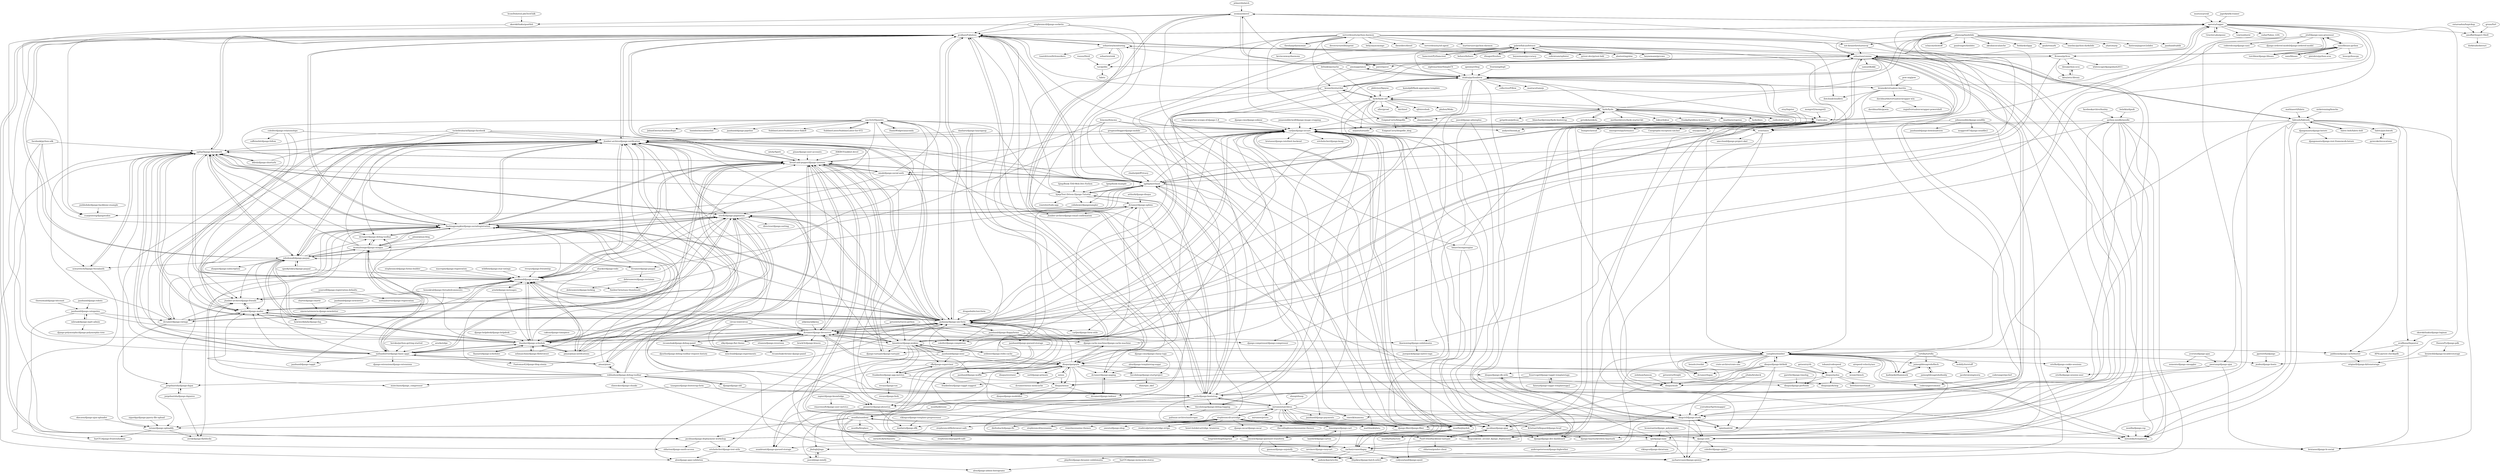 digraph G {
"jelmer/dulwich" -> "seomoz/shovel" ["e"=1]
"hjwp/Book-TDD-Web-Dev-Python" -> "hjwp/Test-Driven-Django-Tutorial" ["e"=1]
"hyde/hyde" -> "hyde/hyde-old"
"hyde/hyde" -> "getnikola/nikola" ["e"=1]
"hyde/hyde" -> "merlinrebrovic/hyde-starter-kit"
"hyde/hyde" -> "hyde/docs"
"hyde/hyde" -> "eudicots/Cactus" ["e"=1]
"hyde/hyde" -> "getpelican/pelican" ["e"=1]
"hyde/hyde" -> "blanchardjeremy/hyde-bootstrap"
"hyde/hyde" -> "EnigmaCurry/blogofile"
"hyde/hyde" -> "utahta/pythonbrew"
"hyde/hyde" -> "lektor/lektor" ["e"=1]
"hyde/hyde" -> "frankpf/gridless-boilerplate" ["e"=1]
"hyde/hyde" -> "uhnomoli/mynt"
"hyde/hyde" -> "Cue/scales"
"hyde/hyde" -> "apresta/tagger"
"hyde/hyde" -> "imathis/octopress" ["e"=1]
"johnsensible/django-sendfile" -> "jazzband/django-downloadview" ["e"=1]
"johnsensible/django-sendfile" -> "carljm/django-secure"
"johnsensible/django-sendfile" -> "moggers87/django-sendfile2"
"johnsensible/django-sendfile" -> "django-haystack/celery-haystack"
"frostming/legit" -> "utahta/pythonbrew" ["e"=1]
"omab/django-social-auth" -> "bread-and-pepper/django-userena" ["e"=1]
"omab/django-social-auth" -> "agiliq/Django-Socialauth" ["e"=1]
"omab/django-social-auth" -> "flashingpumpkin/django-socialregistration" ["e"=1]
"omab/django-social-auth" -> "gcollazo/Fabulous" ["e"=1]
"omab/django-social-auth" -> "agiliq/merchant" ["e"=1]
"pinax/pinax" -> "bread-and-pepper/django-userena" ["e"=1]
"pinax/pinax" -> "nathanborror/django-basic-apps" ["e"=1]
"pinax/pinax" -> "agiliq/Django-Socialauth" ["e"=1]
"pinax/pinax" -> "flashingpumpkin/django-socialregistration" ["e"=1]
"pinax/pinax" -> "jtauber-archive/django-notification" ["e"=1]
"pinax/pinax" -> "robhudson/django-debug-toolbar" ["e"=1]
"muricoca/crab" -> "apresta/tagger" ["e"=1]
"mongrel2/mongrel2" -> "Cue/scales" ["e"=1]
"pew-org/pew" -> "brainsik/virtualenv-burrito" ["e"=1]
"GravityLabs/goose" -> "apresta/tagger" ["e"=1]
"sigurdga/django-jquery-file-upload" -> "tstone/django-uploadify" ["e"=1]
"feincms/feincms" -> "pydanny/django-uni-form" ["e"=1]
"feincms/feincms" -> "montylounge/django-mingus" ["e"=1]
"feincms/feincms" -> "matthiask/plata" ["e"=1]
"feincms/feincms" -> "ericflo/django-pagination" ["e"=1]
"feincms/feincms" -> "carljm/django-secure" ["e"=1]
"mozilla/playdoh" -> "mozilla/funfactory"
"mozilla/playdoh" -> "carljm/django-secure"
"mozilla/playdoh" -> "mozilla/zamboni"
"mozilla/playdoh" -> "simonw/django-queryset-transform"
"mozilla/playdoh" -> "tkopczuk/one_second_django_deployment"
"mozilla/playdoh" -> "zacharyvoase/dagny"
"mozilla/playdoh" -> "jacobian/django-deployment-workshop"
"mozilla/playdoh" -> "andymckay/arecibo"
"davidmarble/virtualenvwrapper-win" -> "davidmarble/pywin"
"davidmarble/virtualenvwrapper-win" -> "regisf/virtualenvwrapper-powershell"
"SublimeLinter/SublimeLinter-for-ST2" -> "squ1b3r/Djaneiro" ["e"=1]
"hamcrest/PyHamcrest" -> "gabrielfalcao/lettuce" ["e"=1]
"bumptech/stud" -> "Cue/scales" ["e"=1]
"airspeed-velocity/asv" -> "wesm/vbench" ["e"=1]
"macropin/django-registration" -> "jazzband/django-avatar" ["e"=1]
"jazzband/django-waffle" -> "disqus/gargoyle" ["e"=1]
"sehmaschine/django-filebrowser" -> "jtauber-archive/django-notification" ["e"=1]
"sehmaschine/django-filebrowser" -> "thauber/django-schedule" ["e"=1]
"python-needle/needle" -> "zacharyvoase/dagny"
"python-needle/needle" -> "jacobian/django-pjax"
"python-needle/needle" -> "dmgctrl/django-ztask"
"python-needle/needle" -> "ojii/django-nani"
"python-needle/needle" -> "carljm/django-secure"
"python-needle/needle" -> "zacharyvoase/django-qmixin"
"python-needle/needle" -> "mitsuhiko/templatetk"
"python-needle/needle" -> "pydanny/django-uni-form"
"pydanny/django-uni-form" -> "jtauber/django-mailer"
"pydanny/django-uni-form" -> "jtauber-archive/django-notification"
"pydanny/django-uni-form" -> "ericflo/django-pagination"
"pydanny/django-uni-form" -> "johnboxall/django-paypal"
"pydanny/django-uni-form" -> "agiliq/Django-Socialauth"
"pydanny/django-uni-form" -> "dcramer/django-devserver"
"pydanny/django-uni-form" -> "jazzband/django-floppyforms" ["e"=1]
"pydanny/django-uni-form" -> "jazzband/django-avatar"
"pydanny/django-uni-form" -> "bread-and-pepper/django-userena"
"pydanny/django-uni-form" -> "gcollazo/Fabulous"
"pydanny/django-uni-form" -> "flashingpumpkin/django-socialregistration"
"pydanny/django-uni-form" -> "carljm/django-form-utils"
"pydanny/django-uni-form" -> "thauber/django-schedule"
"pydanny/django-uni-form" -> "carljm/django-secure"
"pydanny/django-uni-form" -> "dcramer/django-paging"
"carljm/django-secure" -> "brutasse/django-ratelimit-backend" ["e"=1]
"carljm/django-secure" -> "mozilla/playdoh"
"carljm/django-secure" -> "simonw/django-queryset-transform"
"carljm/django-secure" -> "django/django-dev-dashboard"
"carljm/django-secure" -> "zacharyvoase/dagny"
"carljm/django-secure" -> "codysoyland/django-qunit"
"carljm/django-secure" -> "ojii/django-nani"
"carljm/django-secure" -> "jacobian/django-pjax"
"carljm/django-secure" -> "lincolnloop/django-debug-logging"
"carljm/django-secure" -> "jtauber-archive/django-notification"
"carljm/django-secure" -> "carljm/django-form-utils"
"carljm/django-secure" -> "ericholscher/django-kong"
"disqus/django-bitfield" -> "disqus/nydus"
"disqus/django-bitfield" -> "dcramer/logan"
"disqus/django-bitfield" -> "disqus/nexus"
"disqus/django-bitfield" -> "tkopczuk/one_second_django_deployment"
"disqus/django-bitfield" -> "disqus/mule"
"disqus/django-bitfield" -> "disqus/django-perftools"
"disqus/django-bitfield" -> "samgiles/slumber"
"disqus/django-bitfield" -> "django/django-dev-dashboard"
"disqus/nydus" -> "bretthoerner/timak"
"disqus/nydus" -> "disqus/mule"
"disqus/nydus" -> "disqus/porkchop"
"disqus/nydus" -> "coderanger/commis"
"disqus/nydus" -> "disqus/django-perftools"
"hyde/hyde-old" -> "hyde/hyde"
"hyde/hyde-old" -> "pydanny/django-uni-form"
"hyde/hyde-old" -> "xfire/growl"
"hyde/hyde-old" -> "uhnomoli/mynt"
"hyde/hyde-old" -> "EnigmaCurry/blogofile"
"hyde/hyde-old" -> "dz/chisel"
"hyde/hyde-old" -> "kennethreitz/clint" ["e"=1]
"hyde/hyde-old" -> "agiliq/merchant"
"hyde/hyde-old" -> "sjl/stevelosh"
"hyde/hyde-old" -> "Cue/scales"
"hyde/hyde-old" -> "mrjoes/tornadio" ["e"=1]
"hyde/hyde-old" -> "phzbox/Moka"
"hyde/hyde-old" -> "coleifer/django-completion"
"eudicots/Cactus" -> "hyde/hyde" ["e"=1]
"mirumee/satchless" -> "emesik/mamona"
"mirumee/satchless" -> "django-fiber/django-fiber" ["e"=1]
"mirumee/satchless" -> "pydanny/django-uni-form"
"mirumee/satchless" -> "matthiask/plata"
"mirumee/satchless" -> "jacobian/django-pjax"
"mirumee/satchless" -> "stephenmcd/cartridge"
"mirumee/satchless" -> "bread-and-pepper/django-userena"
"mirumee/satchless" -> "earle/django-bootstrap"
"mirumee/satchless" -> "agiliq/merchant"
"mirumee/satchless" -> "carljm/django-secure"
"mirumee/satchless" -> "jazzband/django-payments" ["e"=1]
"mirumee/satchless" -> "mirumee/prices" ["e"=1]
"mirumee/satchless" -> "mozilla/zamboni"
"mirumee/satchless" -> "dmgctrl/django-ztask"
"mirumee/satchless" -> "simonw/django-queryset-transform"
"django-fiber/django-fiber" -> "carljm/django-secure" ["e"=1]
"django-fiber/django-fiber" -> "bread-and-pepper/django-userena" ["e"=1]
"django-fiber/django-fiber" -> "mirumee/satchless" ["e"=1]
"django-fiber/django-fiber" -> "zacharyvoase/dagny" ["e"=1]
"django-fiber/django-fiber" -> "django-utils" ["e"=1]
"facebookarchive/huxley" -> "python-needle/needle" ["e"=1]
"DamnWidget/anaconda" -> "squ1b3r/Djaneiro" ["e"=1]
"etsy/logster" -> "Cue/scales" ["e"=1]
"yceruto/django-ajax" -> "joestump/django-ajax"
"yceruto/django-ajax" -> "semente/django-smuggler" ["e"=1]
"zedshaw/lamson" -> "disqus/mule" ["e"=1]
"thauber/django-schedule" -> "ericflo/django-pagination"
"thauber/django-schedule" -> "pinax/pinax-notifications" ["e"=1]
"thauber/django-schedule" -> "llazzaro/django-scheduler" ["e"=1]
"thauber/django-schedule" -> "pydanny/django-uni-form"
"thauber/django-schedule" -> "jtauber-archive/django-notification"
"thauber/django-schedule" -> "flashingpumpkin/django-socialregistration"
"thauber/django-schedule" -> "jazzband/django-avatar"
"thauber/django-schedule" -> "johnboxall/django-paypal"
"thauber/django-schedule" -> "nathanborror/django-basic-apps"
"thauber/django-schedule" -> "dcramer/django-devserver"
"thauber/django-schedule" -> "montylounge/django-mingus"
"thauber/django-schedule" -> "jtauber/django-mailer"
"thauber/django-schedule" -> "agiliq/Django-Socialauth"
"thauber/django-schedule" -> "carljm/django-secure"
"thauber/django-schedule" -> "sehmaschine/django-filebrowser" ["e"=1]
"j2labs/brubeck" -> "dmgctrl/django-ztask" ["e"=1]
"j2labs/brubeck" -> "disqus/mule" ["e"=1]
"apresta/tagger" -> "gcollazo/Fabulous"
"apresta/tagger" -> "django-utils"
"apresta/tagger" -> "sebastien/cuisine"
"apresta/tagger" -> "GravityLabs/goose" ["e"=1]
"apresta/tagger" -> "jezdez/django-hosts"
"apresta/tagger" -> "nvie/times"
"apresta/tagger" -> "tow/sunburnt" ["e"=1]
"apresta/tagger" -> "seomoz/shovel"
"apresta/tagger" -> "sudar/Yahoo_LDA" ["e"=1]
"apresta/tagger" -> "django-fiber/django-fiber" ["e"=1]
"apresta/tagger" -> "samgiles/slumber"
"apresta/tagger" -> "amoffat/Inspect-Shell"
"apresta/tagger" -> "pennersr/django-jhouston"
"apresta/tagger" -> "agiliq/merchant"
"philcryer/lipsync" -> "hyde/hyde-old" ["e"=1]
"dmgctrl/django-ztask" -> "django-utils"
"dmgctrl/django-ztask" -> "disqus/django-db-utils"
"dmgctrl/django-ztask" -> "lilspikey/django-batch-select"
"dmgctrl/django-ztask" -> "zacharyvoase/django-qmixin"
"dmgctrl/django-ztask" -> "tstone/django-uploadify"
"dmgctrl/django-ztask" -> "jacobian/django-pjax"
"dmgctrl/django-ztask" -> "epio/mantrid"
"avallbona/Impostor" -> "brutasse/django-le-social"
"avallbona/Impostor" -> "jaddison/django-cachebuster"
"avallbona/Impostor" -> "APSL/pytest-checkipdb" ["e"=1]
"nitely/Spirit" -> "bread-and-pepper/django-userena" ["e"=1]
"nathanborror/django-basic-apps" -> "montylounge/django-mingus"
"nathanborror/django-basic-apps" -> "jtauber-archive/django-notification"
"nathanborror/django-basic-apps" -> "agiliq/Django-Socialauth"
"nathanborror/django-basic-apps" -> "thauber/django-schedule"
"nathanborror/django-basic-apps" -> "flashingpumpkin/django-socialregistration"
"nathanborror/django-basic-apps" -> "jazzband/django-avatar"
"nathanborror/django-basic-apps" -> "pinax/pinax" ["e"=1]
"nathanborror/django-basic-apps" -> "bread-and-pepper/django-userena"
"nathanborror/django-basic-apps" -> "pydanny/django-uni-form"
"nathanborror/django-basic-apps" -> "gcollazo/Fabulous"
"nathanborror/django-basic-apps" -> "dcramer/django-devserver"
"nathanborror/django-basic-apps" -> "jazzband/django-taggit" ["e"=1]
"nathanborror/django-basic-apps" -> "jtauber/django-mailer"
"nathanborror/django-basic-apps" -> "Fantomas42/django-blog-zinnia" ["e"=1]
"nathanborror/django-basic-apps" -> "django-extensions/django-extensions" ["e"=1]
"jazzband/django-floppyforms" -> "pydanny/django-uni-form" ["e"=1]
"jazzband/django-floppyforms" -> "zacharyvoase/dagny" ["e"=1]
"jazzband/django-floppyforms" -> "carljm/django-secure" ["e"=1]
"jazzband/django-floppyforms" -> "tkaemming/django-subdomains" ["e"=1]
"jazzband/django-floppyforms" -> "jazzband/django-queued-storage" ["e"=1]
"jazzband/django-floppyforms" -> "coleifer/django-completion" ["e"=1]
"jazzband/django-floppyforms" -> "bread-and-pepper/django-userena" ["e"=1]
"robhudson/django-debug-toolbar" -> "jtauber-archive/django-notification"
"robhudson/django-debug-toolbar" -> "jorgebastida/django-dajax"
"robhudson/django-debug-toolbar" -> "clintecker/django-chunks"
"robhudson/django-debug-toolbar" -> "earle/django-bootstrap"
"robhudson/django-debug-toolbar" -> "jtauber/django-mailer"
"robhudson/django-debug-toolbar" -> "flashingpumpkin/django-socialregistration"
"robhudson/django-debug-toolbar" -> "django/django-old" ["e"=1]
"robhudson/django-debug-toolbar" -> "pinax/pinax" ["e"=1]
"robhudson/django-debug-toolbar" -> "pydanny/django-uni-form"
"robhudson/django-debug-toolbar" -> "mintchaos/django_compressor"
"robhudson/django-debug-toolbar" -> "jtauber-archive/django-friends"
"robhudson/django-debug-toolbar" -> "pennersr/django-jhouston"
"robhudson/django-debug-toolbar" -> "django-utils"
"robhudson/django-debug-toolbar" -> "bread-and-pepper/django-userena"
"Kronuz/pyScss" -> "klen/python-scss"
"Kronuz/pyScss" -> "sass/libsass-python"
"Kronuz/pyScss" -> "whitescape/djangodash2011"
"Kronuz/pyScss" -> "pydanny/django-uni-form"
"Kronuz/pyScss" -> "klen/zeta-library"
"Kronuz/pyScss" -> "paver/paver"
"serverdensity/python-daemon" -> "thesharp/daemonize"
"serverdensity/python-daemon" -> "serverdensity/sd-agent"
"serverdensity/python-daemon" -> "dotcloud/cloudlets" ["e"=1]
"serverdensity/python-daemon" -> "martinrusev/python-daemon"
"serverdensity/python-daemon" -> "kennethreitz/clint" ["e"=1]
"serverdensity/python-daemon" -> "mrjoes/tornadio" ["e"=1]
"serverdensity/python-daemon" -> "utahta/pythonbrew"
"serverdensity/python-daemon" -> "andyet/thoonk.py"
"serverdensity/python-daemon" -> "not-kennethreitz/envoy" ["e"=1]
"serverdensity/python-daemon" -> "disqus/mule"
"serverdensity/python-daemon" -> "sebastien/cuisine"
"serverdensity/python-daemon" -> "disqus/gargoyle"
"serverdensity/python-daemon" -> "devstructure/blueprint" ["e"=1]
"serverdensity/python-daemon" -> "bitly/asyncmongo" ["e"=1]
"serverdensity/python-daemon" -> "dieseldev/diesel" ["e"=1]
"paver/paver" -> "seomoz/shovel"
"yostudios/Spritemapper" -> "dmgctrl/django-ztask" ["e"=1]
"bartTC/django-memcache-status" -> "alex/django-admin-histograms"
"jgorset/fandjango" -> "jezdez/django-hosts" ["e"=1]
"gcollazo/Fabulous" -> "agiliq/Django-Socialauth"
"gcollazo/Fabulous" -> "jtauber-archive/django-notification"
"gcollazo/Fabulous" -> "pydanny/django-uni-form"
"gcollazo/Fabulous" -> "flashingpumpkin/django-socialregistration"
"gcollazo/Fabulous" -> "dmgctrl/django-ztask"
"gcollazo/Fabulous" -> "jacobian/django-deployment-workshop"
"gcollazo/Fabulous" -> "ccarpenterg/djangotodos"
"gcollazo/Fabulous" -> "johnboxall/django-paypal"
"gcollazo/Fabulous" -> "carljm/django-secure"
"gcollazo/Fabulous" -> "agiliq/merchant"
"gcollazo/Fabulous" -> "apresta/tagger"
"gcollazo/Fabulous" -> "sebastien/cuisine"
"gcollazo/Fabulous" -> "bread-and-pepper/django-userena"
"gcollazo/Fabulous" -> "lilspikey/django-batch-select"
"gcollazo/Fabulous" -> "sebastien/monitoring"
"coderanger/pychef" -> "coderanger/commis"
"jtauber/django-mailer" -> "jtauber-archive/django-notification"
"jtauber/django-mailer" -> "jtauber-archive/django-friends"
"jtauber/django-mailer" -> "pydanny/django-uni-form"
"jtauber/django-mailer" -> "howiworkdaily/django-faq"
"jtauber/django-mailer" -> "ericflo/django-pagination"
"jtauber/django-mailer" -> "dcramer/django-ratings"
"djangonauts/django-hstore" -> "djangonauts/django-rest-framework-hstore"
"djangonauts/django-hstore" -> "mitsuhiko/templatetk"
"rfk/django-supervisor" -> "frankwiles/django-app-metrics"
"rfk/django-supervisor" -> "dcramer/django-sphinx"
"rfk/django-supervisor" -> "seanbrant/django-queued-storage"
"sivy/pystatsd" -> "Cue/scales" ["e"=1]
"sivy/pystatsd" -> "tkopczuk/one_second_django_deployment" ["e"=1]
"brainsik/virtualenv-burrito" -> "utahta/pythonbrew"
"brainsik/virtualenv-burrito" -> "dmgctrl/django-ztask"
"brainsik/virtualenv-burrito" -> "sebastien/cuisine"
"brainsik/virtualenv-burrito" -> "dcramer/django-devserver"
"brainsik/virtualenv-burrito" -> "davidmarble/virtualenvwrapper-win"
"brainsik/virtualenv-burrito" -> "lincolnloop/django-debug-logging"
"brainsik/virtualenv-burrito" -> "lilspikey/django-batch-select"
"brainsik/virtualenv-burrito" -> "dotcloud/cloudlets" ["e"=1]
"johnboxall/django-paypal" -> "agiliq/Django-Socialauth"
"johnboxall/django-paypal" -> "pydanny/django-uni-form"
"johnboxall/django-paypal" -> "dcramer/django-paypal"
"johnboxall/django-paypal" -> "flashingpumpkin/django-socialregistration"
"johnboxall/django-paypal" -> "jtauber-archive/django-notification"
"johnboxall/django-paypal" -> "ericflo/django-pagination"
"johnboxall/django-paypal" -> "gcollazo/Fabulous"
"johnboxall/django-paypal" -> "zhaque/django-subscription" ["e"=1]
"johnboxall/django-paypal" -> "spookylukey/django-paypal" ["e"=1]
"johnboxall/django-paypal" -> "jtauber/django-mailer"
"johnboxall/django-paypal" -> "montylounge/django-mingus"
"johnboxall/django-paypal" -> "dcramer/django-debug-toolbar"
"johnboxall/django-paypal" -> "uswaretech/Django-Socialauth"
"johnboxall/django-paypal" -> "jtauber-archive/django-friends"
"johnboxall/django-paypal" -> "thauber/django-schedule"
"sebastien/cuisine" -> "sebastien/monitoring"
"sebastien/cuisine" -> "fabtools/fabtools"
"sebastien/cuisine" -> "tav/pylibs"
"sebastien/cuisine" -> "epio/mantrid"
"sebastien/cuisine" -> "gcollazo/Fabulous"
"sebastien/cuisine" -> "earle/django-bootstrap"
"sebastien/cuisine" -> "django-utils"
"sebastien/cuisine" -> "Cue/scales"
"sebastien/cuisine" -> "amonapp/amon" ["e"=1]
"sebastien/cuisine" -> "tkopczuk/one_second_django_deployment"
"sebastien/cuisine" -> "mitsuhiko/templatetk"
"sebastien/cuisine" -> "dmgctrl/django-ztask"
"sebastien/cuisine" -> "apresta/tagger"
"sebastien/cuisine" -> "kmmbvnr/django-jenkins"
"sebastien/cuisine" -> "samuel/kokki"
"sebastien/monitoring" -> "sebastien/cuisine"
"sebastien/monitoring" -> "toastdriven/littleworkers" ["e"=1]
"sebastien/monitoring" -> "tav/pylibs"
"sebastien/monitoring" -> "sebastien/sink"
"sebastien/monitoring" -> "gcollazo/Fabulous"
"sebastien/monitoring" -> "dcramer/logan"
"jsocol/django-adminplus" -> "carljm/django-secure" ["e"=1]
"jsocol/django-adminplus" -> "disqus/nexus" ["e"=1]
"jsocol/django-adminplus" -> "django/django-dev-dashboard" ["e"=1]
"bfirsh/django-shorturls" -> "jtauber-archive/django-notification"
"bfirsh/django-shorturls" -> "agiliq/Django-Socialauth"
"draganbabic/uni-form" -> "pydanny/django-uni-form"
"fabric-bolt/fabric-bolt" -> "fabtools/fabtools"
"squ1b3r/Djaneiro" -> "JulianEberius/SublimeRope" ["e"=1]
"squ1b3r/Djaneiro" -> "carljm/django-secure"
"squ1b3r/Djaneiro" -> "kmmbvnr/django-jenkins"
"squ1b3r/Djaneiro" -> "lunixbochs/sublimelint" ["e"=1]
"squ1b3r/Djaneiro" -> "bread-and-pepper/django-userena"
"squ1b3r/Djaneiro" -> "jazzband/django-pipeline" ["e"=1]
"squ1b3r/Djaneiro" -> "pydanny/django-uni-form"
"squ1b3r/Djaneiro" -> "SublimeLinter/SublimeLinter-for-ST2" ["e"=1]
"squ1b3r/Djaneiro" -> "hjwp/Test-Driven-Django-Tutorial"
"squ1b3r/Djaneiro" -> "SmileyChris/easy-thumbnails" ["e"=1]
"squ1b3r/Djaneiro" -> "jorgebastida/django-dajax"
"squ1b3r/Djaneiro" -> "jazzband/django-avatar"
"squ1b3r/Djaneiro" -> "SublimeLinter/SublimeLinter-flake8" ["e"=1]
"squ1b3r/Djaneiro" -> "lincolnloop/django-debug-logging"
"squ1b3r/Djaneiro" -> "DamnWidget/anaconda" ["e"=1]
"joestump/django-ajax" -> "brutasse/django-le-social"
"joestump/django-ajax" -> "emesik/mamona"
"joestump/django-ajax" -> "ericflo/django-session-user"
"nexus" -> "disqus/gargoyle"
"nexus" -> "dcramer/nexus-memcache"
"nexus" -> "disqus/nexus"
"disqus/nexus" -> "disqus/django-modeldict"
"disqus/nexus" -> "dcramer/django-indexer"
"disqus/nexus" -> "django/django-dev-dashboard"
"skoczen/django-ajax-uploader" -> "tstone/django-uploadify" ["e"=1]
"garethr/django-timelog" -> "disqus/django-perftools"
"django/django-dev-dashboard" -> "anderspetersson/django-bigbrother"
"PaulUithol/backbone-tastypie" -> "jacobian/django-pjax"
"PaulUithol/backbone-tastypie" -> "eldarion/gondor-client"
"PaulUithol/backbone-tastypie" -> "zacharyvoase/dagny"
"lincolnloop/django-debug-logging" -> "paltman-archive/nashvegas"
"vikingco/django-template-preprocessor" -> "danfairs/django-dfk"
"disqus/django-db-utils" -> "disqus/mule"
"disqus/django-db-utils" -> "dmgctrl/django-ztask"
"jacobian/django-pjax" -> "django/django-dev-dashboard"
"jacobian/django-pjax" -> "PaulUithol/backbone-tastypie"
"jacobian/django-pjax" -> "django-haystack/celery-haystack"
"recamshak/django-debug-panel" -> "recamshak/chrome-django-panel"
"recamshak/django-debug-panel" -> "dcramer/django-devserver"
"recamshak/django-debug-panel" -> "djsutho/django-debug-toolbar-request-history"
"recamshak/django-debug-panel" -> "mixcloud/django-experiments"
"torchbox/django-libsass" -> "jrief/django-sass-processor"
"torchbox/django-libsass" -> "sass/libsass-python"
"jtauber-archive/django-notification" -> "jtauber/django-mailer"
"jtauber-archive/django-notification" -> "flashingpumpkin/django-socialregistration"
"jtauber-archive/django-notification" -> "agiliq/Django-Socialauth"
"jtauber-archive/django-notification" -> "jtauber-archive/django-friends"
"jtauber-archive/django-notification" -> "ericflo/django-pagination"
"jtauber-archive/django-notification" -> "pydanny/django-uni-form"
"jtauber-archive/django-notification" -> "jazzband/django-avatar"
"jtauber-archive/django-notification" -> "jtauber-archive/django-email-confirmation"
"jtauber-archive/django-notification" -> "johnboxall/django-paypal"
"jtauber-archive/django-notification" -> "dcramer/django-ratings"
"jtauber-archive/django-notification" -> "gcollazo/Fabulous"
"jtauber-archive/django-notification" -> "dcramer/django-debug-toolbar"
"django-utils" -> "coleifer/django-spider"
"django-utils" -> "zacharyvoase/django-qmixin"
"EnigmaCurry/blogofile" -> "EnigmaCurry/blogofile_blog"
"disqus/gargoyle" -> "nexus"
"disqus/gargoyle" -> "disqus/nexus"
"disqus/gargoyle" -> "disqus/django-db-utils"
"disqus/gargoyle" -> "jazzband/django-waffle" ["e"=1]
"disqus/gargoyle" -> "jacobian/django-deployment-workshop"
"disqus/gargoyle" -> "lincolnloop/django-startproject"
"disqus/gargoyle" -> "dcramer/django-devserver"
"disqus/gargoyle" -> "simonw/django-queryset-transform"
"disqus/gargoyle" -> "django-cache-machine/django-cache-machine" ["e"=1]
"disqus/gargoyle" -> "pydanny/django-uni-form"
"disqus/gargoyle" -> "disqus/overseer"
"disqus/gargoyle" -> "dcramer/django-paging"
"disqus/gargoyle" -> "disqus/django-perftools"
"disqus/gargoyle" -> "disqus/nydus"
"disqus/gargoyle" -> "sorl/django-primate"
"KristianOellegaard/django-hvad" -> "ojii/django-nani" ["e"=1]
"KristianOellegaard/django-hvad" -> "carljm/django-secure" ["e"=1]
"arthurk/django-disqus" -> "dcramer/django-sphinx" ["e"=1]
"russss/Herd" -> "tav/pylibs" ["e"=1]
"klen/zeta-library" -> "klen/python-scss"
"ojii/django-nani" -> "brutasse/django-le-social"
"ojii/django-nani" -> "seanbrant/django-queued-storage"
"ojii/django-nani" -> "zacharyvoase/django-qmixin"
"ojii/django-nani" -> "vikingco/django-datatrans"
"jtauber-archive/django-friends" -> "jtauber/django-mailer"
"joshbohde/django-backbone-example" -> "ccarpenterg/djangotodos"
"gasman/django-unjoinify" -> "zacharyvoase/django-qmixin"
"ericflo/django-cookie-sessions" -> "ericflo/django-session-user"
"debrouwere/django-revisions" -> "debrouwere/django-locking"
"stephenmcd/filebrowser-safe" -> "stephenmcd/grappelli-safe"
"ericflo/django-session-user" -> "ericflo/django-cookie-sessions"
"klen/python-scss" -> "klen/zeta-library"
"jaddison/django-cachebuster" -> "originell/django-kittenstorage"
"Fantomas42/django-blog-zinnia" -> "bread-and-pepper/django-userena" ["e"=1]
"sightmachine/SimpleCV" -> "utahta/pythonbrew" ["e"=1]
"earle/django-bootstrap" -> "pydanny/django-uni-form"
"earle/django-bootstrap" -> "jacobian/django-pjax"
"earle/django-bootstrap" -> "pennersr/django-jhouston"
"earle/django-bootstrap" -> "agiliq/merchant"
"earle/django-bootstrap" -> "seomoz/shovel"
"earle/django-bootstrap" -> "carljm/django-secure"
"earle/django-bootstrap" -> "sebastien/cuisine"
"earle/django-bootstrap" -> "jtauber-archive/django-notification"
"earle/django-bootstrap" -> "gcollazo/Fabulous"
"earle/django-bootstrap" -> "lincolnloop/django-debug-logging"
"earle/django-bootstrap" -> "tkopczuk/one_second_django_deployment"
"earle/django-bootstrap" -> "flashingpumpkin/django-socialregistration"
"earle/django-bootstrap" -> "hjwp/Test-Driven-Django-Tutorial"
"earle/django-bootstrap" -> "PaulUithol/backbone-tastypie"
"earle/django-bootstrap" -> "mirumee/satchless"
"chadselph/fPrivacy" -> "agiliq/merchant" ["e"=1]
"gruns/furl" -> "amoffat/Inspect-Shell" ["e"=1]
"bmentges/django-cart" -> "lazybird/django-carton"
"bmentges/django-cart" -> "stephenmcd/cartridge"
"bmentges/django-cart" -> "nevimov/django-easycart"
"bmentges/django-cart" -> "longclawshop/longclaw" ["e"=1]
"caktus/django-timepiece" -> "thauber/django-schedule" ["e"=1]
"stephenmcd/django-socketio" -> "PaulUithol/backbone-tastypie" ["e"=1]
"stephenmcd/django-socketio" -> "agiliq/merchant" ["e"=1]
"stephenmcd/django-socketio" -> "kmmbvnr/django-jenkins" ["e"=1]
"stephenmcd/django-socketio" -> "gcollazo/Fabulous" ["e"=1]
"getsentry/raven-python" -> "dcramer/django-devserver" ["e"=1]
"getsentry/raven-python" -> "kmmbvnr/django-jenkins" ["e"=1]
"getsentry/raven-python" -> "disqus/gargoyle" ["e"=1]
"heroku/python-getting-started" -> "nathanborror/django-basic-apps" ["e"=1]
"behave/behave" -> "gabrielfalcao/lettuce" ["e"=1]
"aldjemy/aldjemy" -> "dcramer/django-devserver" ["e"=1]
"fabtools/fabtools" -> "sebastien/cuisine"
"fabtools/fabtools" -> "fabric-bolt/fabric-bolt"
"fabtools/fabtools" -> "fabric/patchwork"
"fabtools/fabtools" -> "mitsuhiko/templatetk"
"fabtools/fabtools" -> "brutasse/django-le-social"
"fabtools/fabtools" -> "djangonauts/django-hstore"
"fabtools/fabtools" -> "avallbona/Impostor"
"fabtools/fabtools" -> "joestump/django-ajax"
"fabtools/fabtools" -> "django-utils"
"fabtools/fabtools" -> "jaddison/django-cachebuster"
"fabtools/fabtools" -> "samgiles/slumber"
"fabtools/fabtools" -> "carljm/django-secure"
"entaroadun/hnpickup" -> "amoffat/Inspect-Shell" ["e"=1]
"amoffat/Inspect-Shell" -> "dorkitude/dstruct"
"lincolnloop/django-startproject" -> "idan/epio_skel"
"jonasundderwolf/django-image-cropping" -> "carljm/django-secure" ["e"=1]
"getsentry/freight" -> "disqus/mule" ["e"=1]
"chartit/django-chartit" -> "emencia/emencia-django-newsletter" ["e"=1]
"Cue/scales" -> "sivy/pystatsd" ["e"=1]
"Cue/scales" -> "agiliq/merchant"
"Cue/scales" -> "mozilla/playdoh"
"Cue/scales" -> "disqus/porkchop"
"Cue/scales" -> "jacobian/django-pjax"
"Cue/scales" -> "andyet/thoonk.py"
"Cue/scales" -> "sebastien/cuisine"
"Cue/scales" -> "omergertel/pyformance"
"Cue/scales" -> "Cue/greplin-exception-catcher" ["e"=1]
"Cue/scales" -> "mrjoes/tornadio" ["e"=1]
"Cue/scales" -> "nvie/times"
"Cue/scales" -> "mitsuhiko/templatetk"
"Cue/scales" -> "bumptech/stud" ["e"=1]
"Cue/scales" -> "samgiles/slumber"
"Cue/scales" -> "carljm/django-secure"
"tortilla/tortilla" -> "jaimegildesagredo/finch"
"tortilla/tortilla" -> "mobify/iterstuff"
"tortilla/tortilla" -> "kadirpekel/hammock"
"mobify/iterstuff" -> "jacebrowning/yorm"
"hjwp/Test-Driven-Django-Tutorial" -> "agiliq/merchant"
"hjwp/Test-Driven-Django-Tutorial" -> "earle/django-bootstrap"
"hjwp/Test-Driven-Django-Tutorial" -> "gcollazo/Fabulous"
"hjwp/Test-Driven-Django-Tutorial" -> "colinhowe/djangosampler"
"hjwp/Test-Driven-Django-Tutorial" -> "ronreiter/todo-app" ["e"=1]
"hjwp/Test-Driven-Django-Tutorial" -> "carljm/django-secure"
"hjwp/Test-Driven-Django-Tutorial" -> "dcramer/django-sphinx"
"hjwp/Test-Driven-Django-Tutorial" -> "agiliq/Django-Socialauth"
"not-kennethreitz/envoy" -> "sebastien/cuisine" ["e"=1]
"not-kennethreitz/envoy" -> "Cue/scales" ["e"=1]
"montylounge/django-mingus" -> "dcramer/django-debug-toolbar"
"montylounge/django-mingus" -> "flashingpumpkin/django-socialregistration"
"montylounge/django-mingus" -> "nathanborror/django-basic-apps"
"montylounge/django-mingus" -> "jtauber-archive/django-notification"
"montylounge/django-mingus" -> "ericflo/django-pagination"
"montylounge/django-mingus" -> "pydanny/django-uni-form"
"montylounge/django-mingus" -> "johnboxall/django-paypal"
"montylounge/django-mingus" -> "zerok/django-flatblocks"
"montylounge/django-mingus" -> "agiliq/Django-Socialauth"
"tzangms/django-bootstrap-form" -> "earle/django-bootstrap" ["e"=1]
"tzangms/django-bootstrap-form" -> "tstone/django-uploadify" ["e"=1]
"sebleier/django-redis-cache" -> "kmmbvnr/django-jenkins" ["e"=1]
"sebleier/django-redis-cache" -> "dcramer/django-sphinx" ["e"=1]
"sebleier/django-redis-cache" -> "disqus/gargoyle" ["e"=1]
"agiliq/Django-Socialauth" -> "flashingpumpkin/django-socialregistration"
"agiliq/Django-Socialauth" -> "jtauber-archive/django-notification"
"agiliq/Django-Socialauth" -> "johnboxall/django-paypal"
"agiliq/Django-Socialauth" -> "pydanny/django-uni-form"
"agiliq/Django-Socialauth" -> "uswaretech/Django-Socialauth"
"agiliq/Django-Socialauth" -> "ericflo/django-pagination"
"agiliq/Django-Socialauth" -> "gcollazo/Fabulous"
"agiliq/Django-Socialauth" -> "jtauber/django-mailer"
"agiliq/Django-Socialauth" -> "dcramer/django-debug-toolbar"
"agiliq/Django-Socialauth" -> "alex/django-ajax-validation"
"agiliq/Django-Socialauth" -> "jazzband/django-avatar"
"agiliq/Django-Socialauth" -> "dcramer/django-ratings"
"agiliq/Django-Socialauth" -> "bread-and-pepper/django-userena"
"agiliq/Django-Socialauth" -> "bfirsh/django-shorturls"
"agiliq/Django-Socialauth" -> "nathanborror/django-basic-apps"
"arocks/edge" -> "nathanborror/django-basic-apps" ["e"=1]
"jrief/django-sass-processor" -> "torchbox/django-libsass"
"jrief/django-sass-processor" -> "coderedcorp/django-sass"
"jrief/django-sass-processor" -> "django-compressor/django-compressor" ["e"=1]
"jrief/django-sass-processor" -> "tkaemming/django-subdomains"
"jrief/django-sass-processor" -> "sass/libsass-python"
"jrief/django-sass-processor" -> "django-ordered-model/django-ordered-model" ["e"=1]
"jazzband/django-newsletter" -> "emencia/emencia-django-newsletter" ["e"=1]
"colinhowe/djangosampler" -> "ccarpenterg/djangotodos"
"dcramer/django-sphinx" -> "dcramer/django-paging"
"dcramer/django-sphinx" -> "jtauber-archive/django-email-confirmation"
"dcramer/django-sphinx" -> "ericflo/django-pagination"
"dcramer/django-sphinx" -> "dcramer/django-indexer"
"dcramer/django-ratings" -> "ericflo/django-pagination"
"dcramer/django-ratings" -> "jtauber-archive/django-friends"
"dcramer/django-ratings" -> "jtauber/django-mailer"
"dcramer/django-ratings" -> "jtauber-archive/django-notification"
"dcramer/django-ratings" -> "tstone/django-uploadify"
"epio/mantrid" -> "dmgctrl/django-ztask"
"epio/mantrid" -> "mitsuhiko/templatetk"
"jazzband/django-queued-storage" -> "seanbrant/django-queued-storage"
"jazzband/django-queued-storage" -> "jaddison/django-cachebuster"
"jazzband/django-queued-storage" -> "pennersr/django-jhouston"
"samgiles/slumber" -> "PaulUithol/backbone-tastypie"
"samgiles/slumber" -> "jaimegildesagredo/finch"
"samgiles/slumber" -> "mitsuhiko/templatetk"
"samgiles/slumber" -> "benoitc/restkit" ["e"=1]
"samgiles/slumber" -> "django/django-dev-dashboard"
"samgiles/slumber" -> "dcramer/logan"
"samgiles/slumber" -> "jezdez/django-hosts"
"samgiles/slumber" -> "jacobian/django-pjax"
"samgiles/slumber" -> "zacharyvoase/dagny"
"samgiles/slumber" -> "disqus/django-bitfield"
"samgiles/slumber" -> "disqus/mule"
"samgiles/slumber" -> "disqus/django-db-utils"
"samgiles/slumber" -> "crate-archive/crate-site"
"samgiles/slumber" -> "kadirpekel/hammock"
"samgiles/slumber" -> "ericflo/django-cookie-sessions"
"HassenPy/django-pdb" -> "beniwohli/django-localdevstorage"
"rlisagor/freshen" -> "gabrielfalcao/lettuce"
"alex/django-ajax-validation" -> "alex/django-admin-histograms"
"dcramer/django-paypal" -> "johnboxall/django-paypal"
"dcramer/django-paypal" -> "debrouwere/django-revisions"
"fizista/django-taggit-templatetags2" -> "feuervogel/django-taggit-templatetags"
"beniwohli/django-localdevstorage" -> "originell/django-kittenstorage"
"hmarr/mongoengine" -> "mozilla/playdoh" ["e"=1]
"hmarr/mongoengine" -> "sebastien/cuisine" ["e"=1]
"hmarr/mongoengine" -> "zacharyvoase/dagny" ["e"=1]
"circus-tent/circus" -> "samgiles/slumber" ["e"=1]
"circus-tent/circus" -> "pennersr/django-jhouston" ["e"=1]
"circus-tent/circus" -> "dcramer/django-devserver" ["e"=1]
"pinax/django-user-accounts" -> "bread-and-pepper/django-userena" ["e"=1]
"jazzband/django-robots" -> "jazzband/django-categories" ["e"=1]
"seomoz/shovel" -> "paver/paver"
"seomoz/shovel" -> "nvie/times"
"seomoz/shovel" -> "earle/django-bootstrap"
"seomoz/shovel" -> "carljm/django-secure"
"seomoz/shovel" -> "skorokithakis/goatfish"
"seomoz/shovel" -> "gcollazo/Fabulous"
"seomoz/shovel" -> "sebastien/cuisine"
"seomoz/shovel" -> "apresta/tagger"
"nickstenning/honcho" -> "fabtools/fabtools" ["e"=1]
"shuup/shuup" -> "mirumee/satchless" ["e"=1]
"alex/django-templatetag-sugar" -> "dcramer/django-paging"
"defunkt/pystache" -> "hyde/hyde-old" ["e"=1]
"defunkt/pystache" -> "utahta/pythonbrew" ["e"=1]
"sass/libsass" -> "sass/libsass-python" ["e"=1]
"diefenbach/django-lfs" -> "stephenmcd/cartridge" ["e"=1]
"mozilla/zamboni" -> "mozilla/playdoh"
"mozilla/zamboni" -> "jsocol/jingo-minify"
"mozilla/zamboni" -> "jbalogh/jingo"
"mozilla/zamboni" -> "mozilla/fireplace"
"mozilla/zamboni" -> "zacharyvoase/dagny"
"mozilla/zamboni" -> "andymckay/arecibo"
"mozilla/zamboni" -> "simonw/django-queryset-transform"
"thornomad/django-hitcount" -> "jazzband/django-categories" ["e"=1]
"apenwarr/bup" -> "utahta/pythonbrew" ["e"=1]
"flashingpumpkin/django-socialregistration" -> "agiliq/Django-Socialauth"
"flashingpumpkin/django-socialregistration" -> "jtauber-archive/django-notification"
"flashingpumpkin/django-socialregistration" -> "johnboxall/django-paypal"
"flashingpumpkin/django-socialregistration" -> "ericflo/django-pagination"
"flashingpumpkin/django-socialregistration" -> "dcramer/django-debug-toolbar"
"flashingpumpkin/django-socialregistration" -> "jorgebastida/django-dajax"
"flashingpumpkin/django-socialregistration" -> "jtauber/django-mailer"
"flashingpumpkin/django-socialregistration" -> "zacharyvoase/dagny"
"flashingpumpkin/django-socialregistration" -> "bread-and-pepper/django-userena"
"flashingpumpkin/django-socialregistration" -> "montylounge/django-mingus"
"flashingpumpkin/django-socialregistration" -> "pydanny/django-uni-form"
"flashingpumpkin/django-socialregistration" -> "gcollazo/Fabulous"
"flashingpumpkin/django-socialregistration" -> "dcramer/django-ratings"
"flashingpumpkin/django-socialregistration" -> "mintchaos/django_compressor"
"flashingpumpkin/django-socialregistration" -> "coleifer/django-completion"
"thesharp/daemonize" -> "serverdensity/python-daemon"
"thesharp/daemonize" -> "kevinconway/daemons"
"jazzband/django-nose" -> "ericholscher/django-test-utils" ["e"=1]
"jazzband/django-nose" -> "carljm/django-secure" ["e"=1]
"jazzband/django-nose" -> "dcramer/django-devserver" ["e"=1]
"jazzband/django-nose" -> "kmmbvnr/django-jenkins" ["e"=1]
"jazzband/django-nose" -> "rfk/django-supervisor" ["e"=1]
"jazzband/django-nose" -> "pydanny/django-uni-form" ["e"=1]
"jazzband/django-nose" -> "disqus/gargoyle" ["e"=1]
"mixcloud/django-experiments" -> "recamshak/django-debug-panel"
"wildfish/django-star-ratings" -> "jazzband/django-avatar" ["e"=1]
"bcoe/DoloresLabsTechTalk" -> "skorokithakis/goatfish" ["e"=1]
"skorokithakis/goatfish" -> "ccarpenterg/djangotodos"
"twoscoops/two-scoops-of-django-1.8" -> "carljm/django-secure" ["e"=1]
"arneb/django-messages" -> "jazzband/django-avatar" ["e"=1]
"arneb/django-messages" -> "thauber/django-schedule" ["e"=1]
"emencia/emencia-django-newsletter" -> "howiworkdaily/django-faq"
"zapier/django-knowledge" -> "pennersr/django-jhouston"
"zapier/django-knowledge" -> "rmaceissoft/django-user-metrics"
"pennersr/django-jhouston" -> "danfairs/django-dfk"
"pennersr/django-jhouston" -> "seanbrant/django-queued-storage"
"nvie/times" -> "epio/mantrid"
"nvie/times" -> "amccloud/django-project-skel"
"nvie/times" -> "mitsuhiko/templatetk"
"jorgebastida/django-dajaxice" -> "jorgebastida/django-dajax"
"jorgebastida/django-dajaxice" -> "zerok/django-flatblocks"
"jorgebastida/django-dajax" -> "jorgebastida/django-dajaxice"
"jorgebastida/django-dajax" -> "tstone/django-uploadify"
"fabric/patchwork" -> "pyinvoke/invocations"
"elky/django-flat-theme" -> "dcramer/django-devserver" ["e"=1]
"jazzband/django-categories" -> "mbraak/django-mptt-admin"
"jazzband/django-categories" -> "dcramer/django-ratings"
"jazzband/django-categories" -> "bartTC/django-frontendadmin"
"jazzband/django-categories" -> "coleifer/django-completion"
"tstone/django-uploadify" -> "bartTC/django-frontendadmin"
"tstone/django-uploadify" -> "zerok/django-flatblocks"
"mozilla/kitsune" -> "mozilla/zamboni" ["e"=1]
"getnikola/nikola" -> "hyde/hyde" ["e"=1]
"pinax/pinax-blog" -> "montylounge/django-mingus" ["e"=1]
"revsys/django-friendship" -> "jazzband/django-avatar" ["e"=1]
"spookylukey/django-paypal" -> "johnboxall/django-paypal" ["e"=1]
"spookylukey/django-paypal" -> "jazzband/django-avatar" ["e"=1]
"danfairs/django-lazysignup" -> "jtauber-archive/django-notification"
"danfairs/django-lazysignup" -> "coleifer/django-completion"
"danfairs/django-lazysignup" -> "frankwiles/django-app-metrics"
"bconstantin/django_polymorphic" -> "ojii/django-nani"
"bconstantin/django_polymorphic" -> "lilspikey/django-batch-select"
"mathiasertl/fabric" -> "fabtools/fabtools" ["e"=1]
"pinax/pinax-notifications" -> "thauber/django-schedule" ["e"=1]
"pinax/pinax-notifications" -> "jtauber-archive/django-notification" ["e"=1]
"pinax/pinax-notifications" -> "jazzband/django-avatar" ["e"=1]
"pinax/pinax-notifications" -> "bread-and-pepper/django-userena" ["e"=1]
"pinax/pinax-notifications" -> "ericflo/django-pagination" ["e"=1]
"miracle2k/webassets" -> "zacharyvoase/dagny" ["e"=1]
"getsentry/rb" -> "disqus/nydus" ["e"=1]
"tav/pylibs" -> "fabric"
"simonw/django-queryset-transform" -> "gasman/django-unjoinify"
"simonw/django-queryset-transform" -> "jbalogh/jingo"
"simonw/django-queryset-transform" -> "lilspikey/django-batch-select"
"dcramer/django-devserver" -> "pydanny/django-uni-form"
"dcramer/django-devserver" -> "ericflo/django-pagination"
"dcramer/django-devserver" -> "recamshak/django-debug-panel"
"dcramer/django-devserver" -> "disqus/gargoyle"
"dcramer/django-devserver" -> "django-compressor/django-compressor" ["e"=1]
"dcramer/django-devserver" -> "etianen/django-reversion" ["e"=1]
"dcramer/django-devserver" -> "django-cache-machine/django-cache-machine" ["e"=1]
"dcramer/django-devserver" -> "elky/django-flat-theme" ["e"=1]
"dcramer/django-devserver" -> "bread-and-pepper/django-userena"
"dcramer/django-devserver" -> "jtauber-archive/django-notification"
"dcramer/django-devserver" -> "tkopczuk/one_second_django_deployment"
"dcramer/django-devserver" -> "thauber/django-schedule"
"dcramer/django-devserver" -> "brack3t/django-braces" ["e"=1]
"dcramer/django-devserver" -> "jazzband/django-avatar"
"dcramer/django-devserver" -> "kmmbvnr/django-jenkins"
"ASKBOT/askbot-devel" -> "bread-and-pepper/django-userena" ["e"=1]
"sass/libsass-python" -> "pistolero/python-scss"
"sass/libsass-python" -> "torchbox/django-libsass"
"sass/libsass-python" -> "Kronuz/pyScss"
"sass/libsass-python" -> "lesscpy/lesscpy"
"sass/libsass-python" -> "sass/libsass" ["e"=1]
"sass/libsass-python" -> "jrief/django-sass-processor"
"django-tastypie/django-tastypie" -> "bread-and-pepper/django-userena" ["e"=1]
"coleifer/django-relationships" -> "jtauber/django-mailer"
"coleifer/django-relationships" -> "caffeinehit/django-follow"
"coleifer/django-relationships" -> "jtauber-archive/django-friends"
"coleifer/django-relationships" -> "jtauber-archive/django-notification"
"django-cache-machine/django-cache-machine" -> "simonw/django-queryset-transform" ["e"=1]
"django-cache-machine/django-cache-machine" -> "disqus/gargoyle" ["e"=1]
"django-cache-machine/django-cache-machine" -> "dcramer/django-devserver" ["e"=1]
"django-cache-machine/django-cache-machine" -> "pydanny/django-uni-form" ["e"=1]
"django-cache-machine/django-cache-machine" -> "carljm/django-secure" ["e"=1]
"django-cache-machine/django-cache-machine" -> "gcollazo/Fabulous" ["e"=1]
"gabrielfalcao/lettuce" -> "rlisagor/freshen"
"gabrielfalcao/lettuce" -> "behave/behave" ["e"=1]
"gabrielfalcao/lettuce" -> "heynemann/pyccuracy"
"gabrielfalcao/lettuce" -> "cobrateam/splinter" ["e"=1]
"gabrielfalcao/lettuce" -> "sebastien/cuisine"
"gabrielfalcao/lettuce" -> "pydanny/django-uni-form"
"gabrielfalcao/lettuce" -> "pytest-dev/pytest-bdd" ["e"=1]
"gabrielfalcao/lettuce" -> "aloetesting/aloe"
"gabrielfalcao/lettuce" -> "earle/django-bootstrap"
"gabrielfalcao/lettuce" -> "hamcrest/PyHamcrest" ["e"=1]
"gabrielfalcao/lettuce" -> "utahta/pythonbrew"
"gabrielfalcao/lettuce" -> "heynemann/pyvows"
"gabrielfalcao/lettuce" -> "samgiles/slumber"
"gabrielfalcao/lettuce" -> "disqus/gargoyle"
"gabrielfalcao/lettuce" -> "Kronuz/pyScss"
"jbalogh/jingo" -> "jsocol/jingo-minify"
"jacobian/django-deployment-workshop" -> "eldarion/django-oauth-access"
"jacobian/django-deployment-workshop" -> "ericholscher/django-test-utils"
"jacobian/django-deployment-workshop" -> "carljm/django-secure"
"jacobian/django-deployment-workshop" -> "gcollazo/Fabulous"
"yourcelf/django-registration-defaults" -> "nathanborror/django-registration"
"yourcelf/django-registration-defaults" -> "jtauber-archive/django-friends"
"tobami/codespeed" -> "wesm/vbench"
"tobami/codespeed" -> "disqus/nydus"
"kadirpekel/hammock" -> "jaimegildesagredo/finch"
"kadirpekel/hammock" -> "samgiles/slumber"
"dcramer/django-debug-toolbar" -> "flashingpumpkin/django-socialregistration"
"dcramer/django-debug-toolbar" -> "montylounge/django-mingus"
"stephenmcd/mezzanine" -> "stephenmcd/cartridge" ["e"=1]
"adamzap/landslide" -> "schacon/showoff" ["e"=1]
"adamzap/landslide" -> "paulrouget/dzslides" ["e"=1]
"adamzap/landslide" -> "utahta/pythonbrew"
"adamzap/landslide" -> "akrabat/avalanche"
"adamzap/landslide" -> "Seldaek/slippy" ["e"=1]
"adamzap/landslide" -> "sebastien/cuisine"
"adamzap/landslide" -> "gnab/remark" ["e"=1]
"adamzap/landslide" -> "hyde/hyde-old"
"adamzap/landslide" -> "omab/django-social-auth" ["e"=1]
"adamzap/landslide" -> "ionelmc/python-darkslide"
"adamzap/landslide" -> "not-kennethreitz/envoy" ["e"=1]
"adamzap/landslide" -> "dcramer/django-devserver"
"adamzap/landslide" -> "yhatt/marp" ["e"=1]
"adamzap/landslide" -> "datitran/jupyter2slides" ["e"=1]
"adamzap/landslide" -> "jazzband/tablib" ["e"=1]
"skorokithakis/django-loginas" -> "avallbona/Impostor" ["e"=1]
"facebook/python-sdk" -> "flashingpumpkin/django-socialregistration" ["e"=1]
"facebook/python-sdk" -> "agiliq/Django-Socialauth" ["e"=1]
"facebook/python-sdk" -> "jacobian/django-deployment-workshop" ["e"=1]
"facebook/python-sdk" -> "uswaretech/Django-Socialauth" ["e"=1]
"stephenmcd/django-forms-builder" -> "jazzband/django-avatar" ["e"=1]
"tschellenbach/Django-facebook" -> "flashingpumpkin/django-socialregistration" ["e"=1]
"tschellenbach/Django-facebook" -> "agiliq/Django-Socialauth" ["e"=1]
"tschellenbach/Django-facebook" -> "jtauber-archive/django-notification" ["e"=1]
"tschellenbach/Django-facebook" -> "agiliq/merchant" ["e"=1]
"tschellenbach/Django-facebook" -> "bread-and-pepper/django-userena" ["e"=1]
"tschellenbach/Django-facebook" -> "jazzband/django-avatar" ["e"=1]
"frankwiles/django-app-metrics" -> "revsys/django-tos"
"frankwiles/django-app-metrics" -> "disqus/nexus"
"frankwiles/django-app-metrics" -> "frankwiles/django-taggit-suggest"
"frankwiles/django-app-metrics" -> "rfk/django-supervisor"
"lazybird/django-carton" -> "bmentges/django-cart"
"lazybird/django-carton" -> "nevimov/django-easycart"
"tkaemming/django-subdomains" -> "carljm/django-secure"
"tkaemming/django-subdomains" -> "justquick/django-native-tags"
"jsocol/jingo-minify" -> "jbalogh/jingo"
"kmmbvnr/django-jenkins" -> "pydanny/django-uni-form"
"kmmbvnr/django-jenkins" -> "carljm/django-secure"
"kmmbvnr/django-jenkins" -> "rfk/django-supervisor"
"kmmbvnr/django-jenkins" -> "dcramer/django-devserver"
"kmmbvnr/django-jenkins" -> "jtauber-archive/django-notification"
"kmmbvnr/django-jenkins" -> "jacobian/django-pjax"
"kmmbvnr/django-jenkins" -> "disqus/gargoyle"
"kmmbvnr/django-jenkins" -> "frankwiles/django-app-metrics"
"kmmbvnr/django-jenkins" -> "ericflo/django-pagination"
"kmmbvnr/django-jenkins" -> "jazzband/django-waffle" ["e"=1]
"kmmbvnr/django-jenkins" -> "sebleier/django-redis-cache" ["e"=1]
"kmmbvnr/django-jenkins" -> "django-tastypie/django-tastypie" ["e"=1]
"kmmbvnr/django-jenkins" -> "sebastien/cuisine"
"kmmbvnr/django-jenkins" -> "jazzband/django-nose" ["e"=1]
"kmmbvnr/django-jenkins" -> "zacharyvoase/dagny"
"django/django-old" -> "robhudson/django-debug-toolbar" ["e"=1]
"django/django-old" -> "earle/django-bootstrap" ["e"=1]
"django-cms/django-sekizai" -> "carljm/django-secure" ["e"=1]
"bread-and-pepper/django-userena" -> "pydanny/django-uni-form"
"bread-and-pepper/django-userena" -> "jtauber-archive/django-notification"
"bread-and-pepper/django-userena" -> "flashingpumpkin/django-socialregistration"
"bread-and-pepper/django-userena" -> "django-fiber/django-fiber" ["e"=1]
"bread-and-pepper/django-userena" -> "jazzband/django-avatar"
"bread-and-pepper/django-userena" -> "agiliq/Django-Socialauth"
"bread-and-pepper/django-userena" -> "agiliq/merchant"
"bread-and-pepper/django-userena" -> "omab/django-social-auth" ["e"=1]
"bread-and-pepper/django-userena" -> "gcollazo/Fabulous"
"bread-and-pepper/django-userena" -> "django-tastypie/django-tastypie" ["e"=1]
"bread-and-pepper/django-userena" -> "dcramer/django-devserver"
"bread-and-pepper/django-userena" -> "pinax/pinax" ["e"=1]
"bread-and-pepper/django-userena" -> "nathanborror/django-basic-apps"
"bread-and-pepper/django-userena" -> "carljm/django-secure"
"bread-and-pepper/django-userena" -> "pinax/pinax-notifications" ["e"=1]
"ericholscher/django-test-utils" -> "alex/django-ajax-validation"
"ericholscher/django-test-utils" -> "lilspikey/django-batch-select"
"zacharyvoase/dagny" -> "zacharyvoase/django-qmixin"
"zacharyvoase/dagny" -> "andymckay/arecibo"
"zacharyvoase/dagny" -> "codysoyland/django-qunit"
"zacharyvoase/dagny" -> "playfire/django-dynamic-subdomains"
"revsys/django-tos" -> "frankwiles/django-app-metrics"
"revsys/django-tos" -> "revsys/django-fack"
"mozilla/django-csp" -> "mitsuhiko/templatetk" ["e"=1]
"feuervogel/django-taggit-templatetags" -> "frankwiles/django-taggit-suggest"
"feuervogel/django-taggit-templatetags" -> "fizista/django-taggit-templatetags2"
"jaimegildesagredo/finch" -> "jaimegildesagredo/booby"
"jaimegildesagredo/finch" -> "kadirpekel/hammock"
"mbraak/django-mptt-admin" -> "django-polymorphic/django-polymorphic-tree"
"mbraak/django-mptt-admin" -> "jazzband/django-categories"
"uswaretech/Django-Socialauth" -> "agiliq/Django-Socialauth"
"uswaretech/Django-Socialauth" -> "eldarion/django-oauth-access"
"pyinvoke/invocations" -> "fabric/patchwork"
"dcramer/django-paging" -> "dcramer/django-indexer"
"jaimegildesagredo/booby" -> "jaimegildesagredo/finch"
"bslatkin/dpxdt" -> "python-needle/needle" ["e"=1]
"hjwp/book-example" -> "hjwp/Test-Driven-Django-Tutorial" ["e"=1]
"honzakral/django-threadedcomments" -> "jazzband/django-avatar" ["e"=1]
"honzakral/django-threadedcomments" -> "ericflo/django-pagination" ["e"=1]
"honzakral/django-threadedcomments" -> "jtauber/django-mailer" ["e"=1]
"honzakral/django-threadedcomments" -> "jtauber-archive/django-friends" ["e"=1]
"ericflo/django-pagination" -> "jtauber-archive/django-notification"
"ericflo/django-pagination" -> "directeur/django-sorting"
"ericflo/django-pagination" -> "pydanny/django-uni-form"
"ericflo/django-pagination" -> "dcramer/django-ratings"
"ericflo/django-pagination" -> "jtauber/django-mailer"
"ericflo/django-pagination" -> "dcramer/django-sphinx"
"ericflo/django-pagination" -> "flashingpumpkin/django-socialregistration"
"ericflo/django-pagination" -> "thauber/django-schedule"
"ericflo/django-pagination" -> "jtauber-archive/django-friends"
"ericflo/django-pagination" -> "johnboxall/django-paypal"
"ericflo/django-pagination" -> "agiliq/Django-Socialauth"
"ericflo/django-pagination" -> "alex/django-ajax-validation"
"amonapp/amon" -> "sebastien/cuisine" ["e"=1]
"amonapp/amon" -> "sebastien/monitoring" ["e"=1]
"amonapp/amon" -> "utahta/pythonbrew" ["e"=1]
"amonapp/amon" -> "nvie/times" ["e"=1]
"stephenmcd/cartridge" -> "stephenmcd/mezzanine" ["e"=1]
"stephenmcd/cartridge" -> "mirumee/satchless"
"stephenmcd/cartridge" -> "matthiask/plata"
"stephenmcd/cartridge" -> "bmentges/django-cart"
"stephenmcd/cartridge" -> "renyi/mezzanine-themes" ["e"=1]
"stephenmcd/cartridge" -> "diefenbach/django-lfs" ["e"=1]
"stephenmcd/cartridge" -> "awesto/django-shop" ["e"=1]
"stephenmcd/cartridge" -> "django-fiber/django-fiber" ["e"=1]
"stephenmcd/cartridge" -> "KristianOellegaard/django-hvad" ["e"=1]
"stephenmcd/cartridge" -> "readevalprint/cartridge-stripe"
"stephenmcd/cartridge" -> "henri-hulski/cartridge_braintree"
"stephenmcd/cartridge" -> "django-oscar/django-oscar" ["e"=1]
"stephenmcd/cartridge" -> "thecodinghouse/mezzanine-themes" ["e"=1]
"stephenmcd/cartridge" -> "stephenmcd/filebrowser-safe"
"jazzband/django-avatar" -> "jtauber-archive/django-notification"
"jazzband/django-avatar" -> "pydanny/django-uni-form"
"jazzband/django-avatar" -> "agiliq/Django-Socialauth"
"jazzband/django-avatar" -> "flashingpumpkin/django-socialregistration"
"jazzband/django-avatar" -> "bread-and-pepper/django-userena"
"jazzband/django-avatar" -> "thauber/django-schedule"
"jazzband/django-avatar" -> "ericflo/django-pagination"
"jazzband/django-avatar" -> "arneb/django-messages" ["e"=1]
"jazzband/django-avatar" -> "pinax/pinax-notifications" ["e"=1]
"jazzband/django-avatar" -> "SmileyChris/easy-thumbnails" ["e"=1]
"jazzband/django-avatar" -> "dcramer/django-debug-toolbar"
"jazzband/django-avatar" -> "honzakral/django-threadedcomments" ["e"=1]
"jazzband/django-avatar" -> "jtauber/django-mailer"
"jazzband/django-avatar" -> "jazzband/django-taggit" ["e"=1]
"jazzband/django-avatar" -> "nathanborror/django-basic-apps"
"django-cms/django-classy-tags" -> "alex/django-templatetag-sugar" ["e"=1]
"django-cms/django-classy-tags" -> "lincolnloop/django-startproject" ["e"=1]
"dcramer/django-indexer" -> "dcramer/django-paging"
"cobrateam/splinter" -> "gabrielfalcao/lettuce" ["e"=1]
"llazzaro/django-scheduler" -> "thauber/django-schedule" ["e"=1]
"utahta/pythonbrew" -> "brainsik/virtualenv-burrito"
"utahta/pythonbrew" -> "amonapp/amon" ["e"=1]
"utahta/pythonbrew" -> "sebastien/cuisine"
"utahta/pythonbrew" -> "pydanny/django-uni-form"
"utahta/pythonbrew" -> "kennethreitz/clint" ["e"=1]
"utahta/pythonbrew" -> "mozilla/playdoh"
"utahta/pythonbrew" -> "dmgctrl/django-ztask"
"utahta/pythonbrew" -> "carljm/django-secure"
"utahta/pythonbrew" -> "PaulUithol/backbone-tastypie"
"utahta/pythonbrew" -> "collective/Pillow"
"utahta/pythonbrew" -> "disqus/mule"
"utahta/pythonbrew" -> "epio/mantrid"
"utahta/pythonbrew" -> "disqus/gargoyle"
"utahta/pythonbrew" -> "maxtaco/tamejs" ["e"=1]
"utahta/pythonbrew" -> "hmarr/mongoengine" ["e"=1]
"kennethreitz/clint" -> "earle/django-bootstrap" ["e"=1]
"kennethreitz/clint" -> "agiliq/merchant" ["e"=1]
"kennethreitz/clint" -> "sebastien/cuisine" ["e"=1]
"kennethreitz/clint" -> "gcollazo/Fabulous" ["e"=1]
"kennethreitz/clint" -> "utahta/pythonbrew" ["e"=1]
"kennethreitz/clint" -> "nvie/times" ["e"=1]
"kennethreitz/clint" -> "hyde/hyde-old" ["e"=1]
"agiliq/merchant" -> "hjwp/Test-Driven-Django-Tutorial"
"agiliq/merchant" -> "dcramer/django-paypal"
"agiliq/merchant" -> "carljm/django-secure"
"agiliq/merchant" -> "gcollazo/Fabulous"
"agiliq/merchant" -> "bread-and-pepper/django-userena"
"agiliq/merchant" -> "colinhowe/djangosampler"
"agiliq/merchant" -> "earle/django-bootstrap"
"agiliq/merchant" -> "Cue/scales"
"agiliq/merchant" -> "flashingpumpkin/django-socialregistration"
"agiliq/merchant" -> "omab/django-social-auth" ["e"=1]
"agiliq/merchant" -> "jtauber-archive/django-notification"
"agiliq/merchant" -> "jazzband/django-payments" ["e"=1]
"agiliq/merchant" -> "emesik/mamona"
"agiliq/merchant" -> "django-tastypie/django-tastypie" ["e"=1]
"agiliq/merchant" -> "jacobian/django-pjax"
"django-helpdesk/django-helpdesk" -> "thauber/django-schedule" ["e"=1]
"shacker/django-todo" -> "thauber/django-schedule" ["e"=1]
"shacker/django-todo" -> "jazzband/django-avatar" ["e"=1]
"emesik/mamona" -> "danfairs/django-dfk"
"kamalgill/flask-appengine-template" -> "hyde/hyde-old" ["e"=1]
"japerk/nltk-trainer" -> "apresta/tagger" ["e"=1]
"gregmuellegger/django-mobile" -> "django-utils" ["e"=1]
"gregmuellegger/django-mobile" -> "jtauber-archive/django-notification" ["e"=1]
"gregmuellegger/django-mobile" -> "pydanny/django-uni-form" ["e"=1]
"jelmer/dulwich" ["l"="44.879,21.11", "c"=20]
"seomoz/shovel" ["l"="47.361,17.548"]
"hjwp/Book-TDD-Web-Dev-Python" ["l"="46.848,18.395", "c"=52]
"hjwp/Test-Driven-Django-Tutorial" ["l"="47.409,17.552"]
"hyde/hyde" ["l"="47.321,17.439"]
"hyde/hyde-old" ["l"="47.365,17.452"]
"getnikola/nikola" ["l"="44.711,20.622", "c"=20]
"merlinrebrovic/hyde-starter-kit" ["l"="47.294,17.399"]
"hyde/docs" ["l"="47.315,17.401"]
"eudicots/Cactus" ["l"="21.452,-24.633", "c"=226]
"getpelican/pelican" ["l"="44.575,20.602", "c"=20]
"blanchardjeremy/hyde-bootstrap" ["l"="47.308,17.386"]
"EnigmaCurry/blogofile" ["l"="47.337,17.383"]
"utahta/pythonbrew" ["l"="47.335,17.535"]
"lektor/lektor" ["l"="44.992,20.637", "c"=20]
"frankpf/gridless-boilerplate" ["l"="3.586,-34.057", "c"=179]
"uhnomoli/mynt" ["l"="47.344,17.406"]
"Cue/scales" ["l"="47.308,17.532"]
"apresta/tagger" ["l"="47.314,17.556"]
"imathis/octopress" ["l"="2.696,-35.436", "c"=171]
"johnsensible/django-sendfile" ["l"="47.3,17.713"]
"jazzband/django-downloadview" ["l"="47.478,18.85", "c"=52]
"carljm/django-secure" ["l"="47.38,17.597"]
"moggers87/django-sendfile2" ["l"="47.27,17.755"]
"django-haystack/celery-haystack" ["l"="47.304,17.681"]
"frostming/legit" ["l"="45.072,20.596", "c"=20]
"omab/django-social-auth" ["l"="47.074,18.546", "c"=52]
"bread-and-pepper/django-userena" ["l"="47.434,17.583"]
"agiliq/Django-Socialauth" ["l"="47.474,17.59"]
"flashingpumpkin/django-socialregistration" ["l"="47.457,17.567"]
"gcollazo/Fabulous" ["l"="47.406,17.574"]
"agiliq/merchant" ["l"="47.388,17.559"]
"pinax/pinax" ["l"="47.106,18.593", "c"=52]
"nathanborror/django-basic-apps" ["l"="47.464,17.614"]
"jtauber-archive/django-notification" ["l"="47.464,17.575"]
"robhudson/django-debug-toolbar" ["l"="47.461,17.554"]
"muricoca/crab" ["l"="59.532,23.834", "c"=235]
"mongrel2/mongrel2" ["l"="2.529,-35.828", "c"=171]
"pew-org/pew" ["l"="45.195,20.743", "c"=20]
"brainsik/virtualenv-burrito" ["l"="47.361,17.627"]
"GravityLabs/goose" ["l"="46.302,23.968", "c"=588]
"sigurdga/django-jquery-file-upload" ["l"="47.313,18.856", "c"=52]
"tstone/django-uploadify" ["l"="47.468,17.508"]
"feincms/feincms" ["l"="47.229,18.722", "c"=52]
"pydanny/django-uni-form" ["l"="47.44,17.564"]
"montylounge/django-mingus" ["l"="47.501,17.579"]
"matthiask/plata" ["l"="47.42,17.716"]
"ericflo/django-pagination" ["l"="47.48,17.57"]
"mozilla/playdoh" ["l"="47.335,17.604"]
"mozilla/funfactory" ["l"="47.295,17.629"]
"mozilla/zamboni" ["l"="47.315,17.65"]
"simonw/django-queryset-transform" ["l"="47.345,17.633"]
"tkopczuk/one_second_django_deployment" ["l"="47.359,17.566"]
"zacharyvoase/dagny" ["l"="47.354,17.608"]
"jacobian/django-deployment-workshop" ["l"="47.409,17.614"]
"andymckay/arecibo" ["l"="47.314,17.629"]
"davidmarble/virtualenvwrapper-win" ["l"="47.318,17.77"]
"davidmarble/pywin" ["l"="47.293,17.805"]
"regisf/virtualenvwrapper-powershell" ["l"="47.317,17.82"]
"SublimeLinter/SublimeLinter-for-ST2" ["l"="25.685,-24.164", "c"=328]
"squ1b3r/Djaneiro" ["l"="47.429,17.548"]
"hamcrest/PyHamcrest" ["l"="45.401,19.214", "c"=1169]
"gabrielfalcao/lettuce" ["l"="47.406,17.485"]
"bumptech/stud" ["l"="2.658,-35.717", "c"=171]
"airspeed-velocity/asv" ["l"="45.123,21.272", "c"=20]
"wesm/vbench" ["l"="47.263,17.28"]
"macropin/django-registration" ["l"="47.263,18.517", "c"=52]
"jazzband/django-avatar" ["l"="47.457,17.591"]
"jazzband/django-waffle" ["l"="47.44,18.472", "c"=52]
"disqus/gargoyle" ["l"="47.373,17.51"]
"sehmaschine/django-filebrowser" ["l"="47.232,18.652", "c"=52]
"thauber/django-schedule" ["l"="47.48,17.604"]
"python-needle/needle" ["l"="47.335,17.618"]
"jacobian/django-pjax" ["l"="47.341,17.587"]
"dmgctrl/django-ztask" ["l"="47.352,17.579"]
"ojii/django-nani" ["l"="47.341,17.67"]
"zacharyvoase/django-qmixin" ["l"="47.329,17.633"]
"mitsuhiko/templatetk" ["l"="47.274,17.582"]
"jtauber/django-mailer" ["l"="47.495,17.566"]
"johnboxall/django-paypal" ["l"="47.485,17.582"]
"dcramer/django-devserver" ["l"="47.429,17.6"]
"jazzband/django-floppyforms" ["l"="47.364,18.728", "c"=52]
"carljm/django-form-utils" ["l"="47.427,17.623"]
"dcramer/django-paging" ["l"="47.439,17.509"]
"brutasse/django-ratelimit-backend" ["l"="-1.814,15.134", "c"=43]
"django/django-dev-dashboard" ["l"="47.346,17.521"]
"codysoyland/django-qunit" ["l"="47.378,17.623"]
"lincolnloop/django-debug-logging" ["l"="47.393,17.618"]
"ericholscher/django-kong" ["l"="47.393,17.668"]
"disqus/django-bitfield" ["l"="47.32,17.489"]
"disqus/nydus" ["l"="47.298,17.42"]
"dcramer/logan" ["l"="47.308,17.508"]
"disqus/nexus" ["l"="47.396,17.516"]
"disqus/mule" ["l"="47.298,17.483"]
"disqus/django-perftools" ["l"="47.345,17.436"]
"samgiles/slumber" ["l"="47.278,17.537"]
"bretthoerner/timak" ["l"="47.278,17.379"]
"disqus/porkchop" ["l"="47.29,17.463"]
"coderanger/commis" ["l"="47.251,17.366"]
"xfire/growl" ["l"="47.388,17.41"]
"dz/chisel" ["l"="47.369,17.417"]
"kennethreitz/clint" ["l"="45.077,20.63", "c"=20]
"sjl/stevelosh" ["l"="47.371,17.398"]
"mrjoes/tornadio" ["l"="43.845,20.955", "c"=20]
"phzbox/Moka" ["l"="47.392,17.386"]
"coleifer/django-completion" ["l"="47.46,17.482"]
"mirumee/satchless" ["l"="47.396,17.643"]
"emesik/mamona" ["l"="47.335,17.65"]
"django-fiber/django-fiber" ["l"="47.426,18.884", "c"=52]
"stephenmcd/cartridge" ["l"="47.446,17.748"]
"earle/django-bootstrap" ["l"="47.386,17.578"]
"jazzband/django-payments" ["l"="47.419,18.493", "c"=52]
"mirumee/prices" ["l"="42.617,18.459", "c"=1249]
"django-utils" ["l"="47.321,17.593"]
"facebookarchive/huxley" ["l"="-2.052,-0.182", "c"=224]
"DamnWidget/anaconda" ["l"="25.536,-24.194", "c"=328]
"etsy/logster" ["l"="2.878,-35.751", "c"=171]
"yceruto/django-ajax" ["l"="47.154,17.675"]
"joestump/django-ajax" ["l"="47.232,17.656"]
"semente/django-smuggler" ["l"="47.476,18.65", "c"=52]
"zedshaw/lamson" ["l"="2.439,-35.889", "c"=171]
"pinax/pinax-notifications" ["l"="47.415,18.54", "c"=52]
"llazzaro/django-scheduler" ["l"="47.473,18.587", "c"=52]
"j2labs/brubeck" ["l"="2.428,-35.943", "c"=171]
"sebastien/cuisine" ["l"="47.334,17.56"]
"jezdez/django-hosts" ["l"="47.251,17.543"]
"nvie/times" ["l"="47.271,17.559"]
"tow/sunburnt" ["l"="-2.045,8.889", "c"=1024]
"sudar/Yahoo_LDA" ["l"="-3.138,19.81", "c"=709]
"amoffat/Inspect-Shell" ["l"="47.188,17.564"]
"pennersr/django-jhouston" ["l"="47.371,17.655"]
"philcryer/lipsync" ["l"="2.617,-35.577", "c"=171]
"disqus/django-db-utils" ["l"="47.324,17.518"]
"lilspikey/django-batch-select" ["l"="47.379,17.64"]
"epio/mantrid" ["l"="47.297,17.568"]
"avallbona/Impostor" ["l"="47.232,17.682"]
"brutasse/django-le-social" ["l"="47.263,17.667"]
"jaddison/django-cachebuster" ["l"="47.251,17.701"]
"APSL/pytest-checkipdb" ["l"="48.039,19.257", "c"=1260]
"nitely/Spirit" ["l"="47.171,18.751", "c"=52]
"jazzband/django-taggit" ["l"="47.218,18.52", "c"=52]
"Fantomas42/django-blog-zinnia" ["l"="47.137,18.585", "c"=52]
"django-extensions/django-extensions" ["l"="47.178,18.452", "c"=52]
"tkaemming/django-subdomains" ["l"="47.563,17.509"]
"jazzband/django-queued-storage" ["l"="47.327,17.709"]
"jorgebastida/django-dajax" ["l"="47.492,17.514"]
"clintecker/django-chunks" ["l"="47.548,17.54"]
"django/django-old" ["l"="-0.326,-31.845", "c"=295]
"mintchaos/django_compressor" ["l"="47.515,17.54"]
"jtauber-archive/django-friends" ["l"="47.521,17.562"]
"Kronuz/pyScss" ["l"="47.526,17.458"]
"klen/python-scss" ["l"="47.562,17.433"]
"sass/libsass-python" ["l"="47.607,17.424"]
"whitescape/djangodash2011" ["l"="47.546,17.421"]
"klen/zeta-library" ["l"="47.559,17.45"]
"paver/paver" ["l"="47.437,17.489"]
"serverdensity/python-daemon" ["l"="47.259,17.463"]
"thesharp/daemonize" ["l"="47.195,17.428"]
"serverdensity/sd-agent" ["l"="47.225,17.41"]
"dotcloud/cloudlets" ["l"="2.7,-35.656", "c"=171]
"martinrusev/python-daemon" ["l"="47.229,17.439"]
"andyet/thoonk.py" ["l"="47.239,17.485"]
"not-kennethreitz/envoy" ["l"="45.047,20.665", "c"=20]
"devstructure/blueprint" ["l"="2.729,-35.629", "c"=171]
"bitly/asyncmongo" ["l"="43.78,20.943", "c"=20]
"dieseldev/diesel" ["l"="44.248,20.992", "c"=20]
"yostudios/Spritemapper" ["l"="3.506,-34.092", "c"=179]
"bartTC/django-memcache-status" ["l"="47.616,17.689"]
"alex/django-admin-histograms" ["l"="47.573,17.668"]
"jgorset/fandjango" ["l"="38.974,34.114", "c"=988]
"ccarpenterg/djangotodos" ["l"="47.315,17.612"]
"sebastien/monitoring" ["l"="47.363,17.529"]
"coderanger/pychef" ["l"="47.22,17.332"]
"howiworkdaily/django-faq" ["l"="47.586,17.575"]
"dcramer/django-ratings" ["l"="47.495,17.541"]
"djangonauts/django-hstore" ["l"="47.193,17.61"]
"djangonauts/django-rest-framework-hstore" ["l"="47.148,17.618"]
"rfk/django-supervisor" ["l"="47.427,17.644"]
"frankwiles/django-app-metrics" ["l"="47.451,17.639"]
"dcramer/django-sphinx" ["l"="47.451,17.537"]
"seanbrant/django-queued-storage" ["l"="47.371,17.682"]
"sivy/pystatsd" ["l"="4.51,-7.156", "c"=0]
"dcramer/django-paypal" ["l"="47.515,17.594"]
"zhaque/django-subscription" ["l"="-2.775,-30.267", "c"=4]
"spookylukey/django-paypal" ["l"="47.33,18.55", "c"=52]
"dcramer/django-debug-toolbar" ["l"="47.497,17.597"]
"uswaretech/Django-Socialauth" ["l"="47.5,17.627"]
"fabtools/fabtools" ["l"="47.254,17.627"]
"tav/pylibs" ["l"="47.345,17.498"]
"amonapp/amon" ["l"="2.767,-35.575", "c"=171]
"kmmbvnr/django-jenkins" ["l"="47.402,17.594"]
"samuel/kokki" ["l"="47.253,17.574"]
"toastdriven/littleworkers" ["l"="1.759,-35.388", "c"=1236]
"sebastien/sink" ["l"="47.365,17.493"]
"jsocol/django-adminplus" ["l"="47.406,18.693", "c"=52]
"bfirsh/django-shorturls" ["l"="47.524,17.614"]
"draganbabic/uni-form" ["l"="47.502,17.483"]
"fabric-bolt/fabric-bolt" ["l"="47.203,17.646"]
"JulianEberius/SublimeRope" ["l"="25.746,-24.111", "c"=328]
"lunixbochs/sublimelint" ["l"="25.721,-24.113", "c"=328]
"jazzband/django-pipeline" ["l"="47.222,18.56", "c"=52]
"SmileyChris/easy-thumbnails" ["l"="47.256,18.594", "c"=52]
"SublimeLinter/SublimeLinter-flake8" ["l"="25.624,-24.258", "c"=328]
"ericflo/django-session-user" ["l"="47.219,17.616"]
"nexus" ["l"="47.382,17.482"]
"dcramer/nexus-memcache" ["l"="47.399,17.452"]
"disqus/django-modeldict" ["l"="47.426,17.466"]
"dcramer/django-indexer" ["l"="47.426,17.513"]
"skoczen/django-ajax-uploader" ["l"="47.284,18.859", "c"=52]
"garethr/django-timelog" ["l"="47.359,17.37"]
"anderspetersson/django-bigbrother" ["l"="47.354,17.478"]
"PaulUithol/backbone-tastypie" ["l"="47.312,17.581"]
"eldarion/gondor-client" ["l"="47.264,17.596"]
"paltman-archive/nashvegas" ["l"="47.412,17.675"]
"vikingco/django-template-preprocessor" ["l"="47.346,17.741"]
"danfairs/django-dfk" ["l"="47.349,17.693"]
"recamshak/django-debug-panel" ["l"="47.515,17.682"]
"recamshak/chrome-django-panel" ["l"="47.532,17.722"]
"djsutho/django-debug-toolbar-request-history" ["l"="47.562,17.731"]
"mixcloud/django-experiments" ["l"="47.555,17.701"]
"torchbox/django-libsass" ["l"="47.646,17.421"]
"jrief/django-sass-processor" ["l"="47.636,17.45"]
"jtauber-archive/django-email-confirmation" ["l"="47.48,17.546"]
"coleifer/django-spider" ["l"="47.28,17.617"]
"EnigmaCurry/blogofile_blog" ["l"="47.335,17.349"]
"lincolnloop/django-startproject" ["l"="47.29,17.439"]
"django-cache-machine/django-cache-machine" ["l"="47.345,18.437", "c"=52]
"disqus/overseer" ["l"="47.392,17.436"]
"sorl/django-primate" ["l"="47.385,17.462"]
"KristianOellegaard/django-hvad" ["l"="47.513,18.659", "c"=52]
"arthurk/django-disqus" ["l"="47.402,18.758", "c"=52]
"russss/Herd" ["l"="2.902,-35.738", "c"=171]
"vikingco/django-datatrans" ["l"="47.351,17.714"]
"joshbohde/django-backbone-example" ["l"="47.271,17.65"]
"gasman/django-unjoinify" ["l"="47.324,17.67"]
"ericflo/django-cookie-sessions" ["l"="47.227,17.586"]
"debrouwere/django-revisions" ["l"="47.582,17.621"]
"debrouwere/django-locking" ["l"="47.623,17.633"]
"stephenmcd/filebrowser-safe" ["l"="47.454,17.79"]
"stephenmcd/grappelli-safe" ["l"="47.454,17.816"]
"originell/django-kittenstorage" ["l"="47.212,17.751"]
"sightmachine/SimpleCV" ["l"="51.477,29.731", "c"=83]
"chadselph/fPrivacy" ["l"="3.384,-34.221", "c"=179]
"gruns/furl" ["l"="44.975,20.78", "c"=20]
"bmentges/django-cart" ["l"="47.481,17.806"]
"lazybird/django-carton" ["l"="47.504,17.835"]
"nevimov/django-easycart" ["l"="47.484,17.839"]
"longclawshop/longclaw" ["l"="48.082,19.117", "c"=1260]
"caktus/django-timepiece" ["l"="47.158,18.869", "c"=52]
"stephenmcd/django-socketio" ["l"="47.101,18.618", "c"=52]
"getsentry/raven-python" ["l"="47.23,18.313", "c"=52]
"heroku/python-getting-started" ["l"="46.975,18.62", "c"=52]
"behave/behave" ["l"="45.424,19.18", "c"=1169]
"aldjemy/aldjemy" ["l"="47.562,18.444", "c"=52]
"fabric/patchwork" ["l"="47.182,17.697"]
"entaroadun/hnpickup" ["l"="3.35,-34.24", "c"=179]
"dorkitude/dstruct" ["l"="47.135,17.57"]
"idan/epio_skel" ["l"="47.259,17.402"]
"jonasundderwolf/django-image-cropping" ["l"="47.314,18.687", "c"=52]
"getsentry/freight" ["l"="45.311,20.637", "c"=20]
"chartit/django-chartit" ["l"="47.321,18.801", "c"=52]
"emencia/emencia-django-newsletter" ["l"="47.638,17.583"]
"omergertel/pyformance" ["l"="47.23,17.513"]
"Cue/greplin-exception-catcher" ["l"="43.463,20.946", "c"=20]
"tortilla/tortilla" ["l"="47.121,17.497"]
"jaimegildesagredo/finch" ["l"="47.171,17.514"]
"mobify/iterstuff" ["l"="47.076,17.486"]
"kadirpekel/hammock" ["l"="47.195,17.517"]
"jacebrowning/yorm" ["l"="47.049,17.479"]
"colinhowe/djangosampler" ["l"="47.365,17.59"]
"ronreiter/todo-app" ["l"="2.405,-33.474", "c"=785]
"zerok/django-flatblocks" ["l"="47.518,17.52"]
"tzangms/django-bootstrap-form" ["l"="47.359,18.301", "c"=52]
"sebleier/django-redis-cache" ["l"="47.145,18.535", "c"=52]
"alex/django-ajax-validation" ["l"="47.511,17.641"]
"arocks/edge" ["l"="47.168,18.687", "c"=52]
"coderedcorp/django-sass" ["l"="47.681,17.447"]
"django-compressor/django-compressor" ["l"="47.205,18.531", "c"=52]
"django-ordered-model/django-ordered-model" ["l"="47.452,18.567", "c"=52]
"jazzband/django-newsletter" ["l"="47.439,18.599", "c"=52]
"benoitc/restkit" ["l"="46.526,18.861", "c"=52]
"crate-archive/crate-site" ["l"="47.225,17.537"]
"HassenPy/django-pdb" ["l"="47.151,17.825"]
"beniwohli/django-localdevstorage" ["l"="47.178,17.793"]
"rlisagor/freshen" ["l"="47.423,17.444"]
"fizista/django-taggit-templatetags2" ["l"="47.43,17.813"]
"feuervogel/django-taggit-templatetags" ["l"="47.434,17.786"]
"hmarr/mongoengine" ["l"="46.702,18.769", "c"=52]
"circus-tent/circus" ["l"="-1.877,15.124", "c"=43]
"pinax/django-user-accounts" ["l"="47.413,18.519", "c"=52]
"jazzband/django-robots" ["l"="47.493,18.652", "c"=52]
"jazzband/django-categories" ["l"="47.509,17.427"]
"skorokithakis/goatfish" ["l"="47.288,17.598"]
"nickstenning/honcho" ["l"="47.327,18.449", "c"=52]
"shuup/shuup" ["l"="46.957,18.489", "c"=52]
"alex/django-templatetag-sugar" ["l"="47.467,17.459"]
"defunkt/pystache" ["l"="43.864,21.008", "c"=20]
"sass/libsass" ["l"="-0.298,-31.559", "c"=295]
"diefenbach/django-lfs" ["l"="47.795,19.786", "c"=599]
"jsocol/jingo-minify" ["l"="47.283,17.675"]
"jbalogh/jingo" ["l"="47.297,17.663"]
"mozilla/fireplace" ["l"="47.273,17.7"]
"thornomad/django-hitcount" ["l"="47.401,18.71", "c"=52]
"apenwarr/bup" ["l"="2.62,-35.623", "c"=171]
"kevinconway/daemons" ["l"="47.162,17.406"]
"jazzband/django-nose" ["l"="47.324,18.574", "c"=52]
"ericholscher/django-test-utils" ["l"="47.446,17.667"]
"wildfish/django-star-ratings" ["l"="47.517,18.706", "c"=52]
"bcoe/DoloresLabsTechTalk" ["l"="3.298,-34.272", "c"=179]
"twoscoops/two-scoops-of-django-1.8" ["l"="46.977,18.736", "c"=52]
"arneb/django-messages" ["l"="47.447,18.636", "c"=52]
"zapier/django-knowledge" ["l"="47.38,17.755"]
"rmaceissoft/django-user-metrics" ["l"="47.379,17.789"]
"amccloud/django-project-skel" ["l"="47.219,17.562"]
"jorgebastida/django-dajaxice" ["l"="47.531,17.497"]
"pyinvoke/invocations" ["l"="47.155,17.721"]
"elky/django-flat-theme" ["l"="47.223,18.739", "c"=52]
"mbraak/django-mptt-admin" ["l"="47.532,17.376"]
"bartTC/django-frontendadmin" ["l"="47.494,17.451"]
"mozilla/kitsune" ["l"="8.4,-44.068", "c"=1059]
"pinax/pinax-blog" ["l"="47.565,18.601", "c"=52]
"revsys/django-friendship" ["l"="47.426,18.628", "c"=52]
"danfairs/django-lazysignup" ["l"="47.477,17.529"]
"bconstantin/django_polymorphic" ["l"="47.372,17.697"]
"mathiasertl/fabric" ["l"="47.306,18.641", "c"=52]
"miracle2k/webassets" ["l"="41.889,21.798", "c"=280]
"getsentry/rb" ["l"="45.376,20.586", "c"=20]
"fabric" ["l"="47.335,17.463"]
"etianen/django-reversion" ["l"="47.287,18.512", "c"=52]
"brack3t/django-braces" ["l"="47.272,18.559", "c"=52]
"ASKBOT/askbot-devel" ["l"="47.147,18.94", "c"=52]
"pistolero/python-scss" ["l"="47.617,17.391"]
"lesscpy/lesscpy" ["l"="47.643,17.385"]
"django-tastypie/django-tastypie" ["l"="47.123,18.546", "c"=52]
"coleifer/django-relationships" ["l"="47.551,17.574"]
"caffeinehit/django-follow" ["l"="47.603,17.59"]
"heynemann/pyccuracy" ["l"="47.439,17.418"]
"cobrateam/splinter" ["l"="45.04,20.589", "c"=20]
"pytest-dev/pytest-bdd" ["l"="45.398,19.249", "c"=1169]
"aloetesting/aloe" ["l"="47.417,17.42"]
"heynemann/pyvows" ["l"="47.448,17.436"]
"eldarion/django-oauth-access" ["l"="47.47,17.651"]
"yourcelf/django-registration-defaults" ["l"="47.607,17.548"]
"nathanborror/django-registration" ["l"="47.65,17.546"]
"tobami/codespeed" ["l"="47.274,17.321"]
"stephenmcd/mezzanine" ["l"="47.06,18.524", "c"=52]
"adamzap/landslide" ["l"="47.283,17.501"]
"schacon/showoff" ["l"="2.712,-35.499", "c"=171]
"paulrouget/dzslides" ["l"="3.688,-34.235", "c"=179]
"akrabat/avalanche" ["l"="47.249,17.498"]
"Seldaek/slippy" ["l"="3.764,-34.324", "c"=179]
"gnab/remark" ["l"="23.51,-27.078", "c"=28]
"ionelmc/python-darkslide" ["l"="47.215,17.474"]
"yhatt/marp" ["l"="23.412,-26.963", "c"=28]
"datitran/jupyter2slides" ["l"="43.632,24.009", "c"=95]
"jazzband/tablib" ["l"="44.992,20.661", "c"=20]
"skorokithakis/django-loginas" ["l"="47.568,18.618", "c"=52]
"facebook/python-sdk" ["l"="46.75,18.659", "c"=52]
"stephenmcd/django-forms-builder" ["l"="47.399,18.734", "c"=52]
"tschellenbach/Django-facebook" ["l"="47.018,18.598", "c"=52]
"revsys/django-tos" ["l"="47.478,17.686"]
"frankwiles/django-taggit-suggest" ["l"="47.451,17.72"]
"justquick/django-native-tags" ["l"="47.599,17.501"]
"django-cms/django-sekizai" ["l"="47.423,18.832", "c"=52]
"playfire/django-dynamic-subdomains" ["l"="47.355,17.66"]
"revsys/django-fack" ["l"="47.497,17.721"]
"mozilla/django-csp" ["l"="47.513,18.547", "c"=52]
"jaimegildesagredo/booby" ["l"="47.142,17.517"]
"django-polymorphic/django-polymorphic-tree" ["l"="47.551,17.333"]
"bslatkin/dpxdt" ["l"="-2.077,-0.199", "c"=224]
"hjwp/book-example" ["l"="46.975,18.445", "c"=52]
"honzakral/django-threadedcomments" ["l"="47.469,18.719", "c"=52]
"directeur/django-sorting" ["l"="47.543,17.593"]
"renyi/mezzanine-themes" ["l"="-53.502,-9.449", "c"=1141]
"awesto/django-shop" ["l"="47.032,18.484", "c"=52]
"readevalprint/cartridge-stripe" ["l"="47.468,17.763"]
"henri-hulski/cartridge_braintree" ["l"="47.457,17.771"]
"django-oscar/django-oscar" ["l"="46.997,18.406", "c"=52]
"thecodinghouse/mezzanine-themes" ["l"="-53.482,-9.466", "c"=1141]
"django-cms/django-classy-tags" ["l"="47.402,18.783", "c"=52]
"collective/Pillow" ["l"="47.337,17.482"]
"maxtaco/tamejs" ["l"="2.075,-34.41", "c"=156]
"django-helpdesk/django-helpdesk" ["l"="47.296,18.564", "c"=52]
"shacker/django-todo" ["l"="47.452,18.552", "c"=52]
"kamalgill/flask-appengine-template" ["l"="41.753,21.943", "c"=280]
"japerk/nltk-trainer" ["l"="46.867,28.301", "c"=89]
"gregmuellegger/django-mobile" ["l"="47.281,18.714", "c"=52]
}